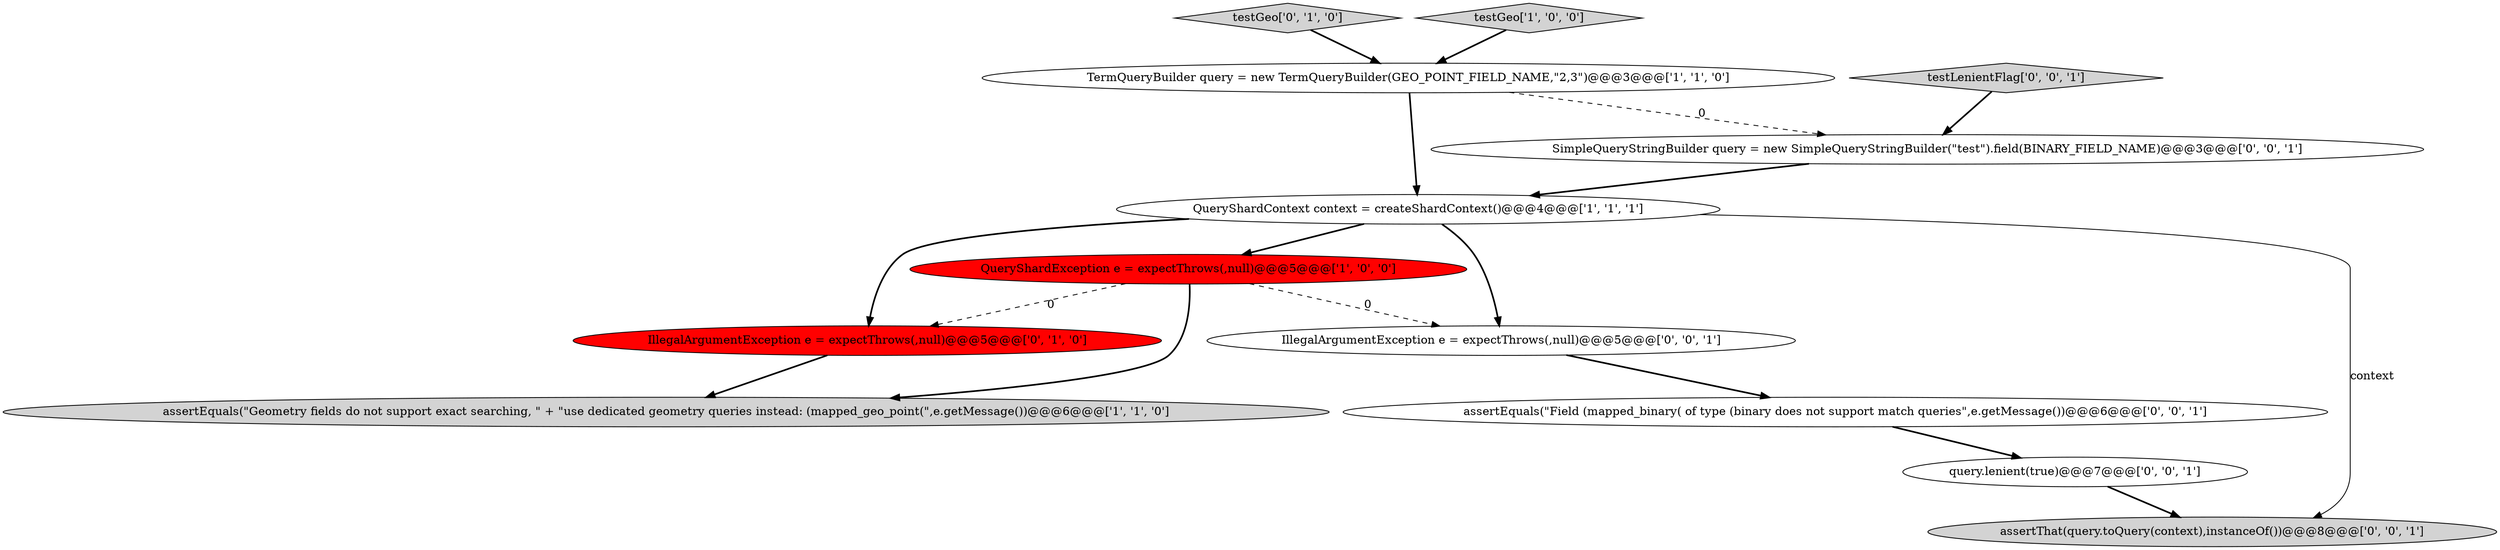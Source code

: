 digraph {
6 [style = filled, label = "testGeo['0', '1', '0']", fillcolor = lightgray, shape = diamond image = "AAA0AAABBB2BBB"];
5 [style = filled, label = "IllegalArgumentException e = expectThrows(,null)@@@5@@@['0', '1', '0']", fillcolor = red, shape = ellipse image = "AAA1AAABBB2BBB"];
4 [style = filled, label = "TermQueryBuilder query = new TermQueryBuilder(GEO_POINT_FIELD_NAME,\"2,3\")@@@3@@@['1', '1', '0']", fillcolor = white, shape = ellipse image = "AAA0AAABBB1BBB"];
3 [style = filled, label = "QueryShardException e = expectThrows(,null)@@@5@@@['1', '0', '0']", fillcolor = red, shape = ellipse image = "AAA1AAABBB1BBB"];
2 [style = filled, label = "testGeo['1', '0', '0']", fillcolor = lightgray, shape = diamond image = "AAA0AAABBB1BBB"];
7 [style = filled, label = "SimpleQueryStringBuilder query = new SimpleQueryStringBuilder(\"test\").field(BINARY_FIELD_NAME)@@@3@@@['0', '0', '1']", fillcolor = white, shape = ellipse image = "AAA0AAABBB3BBB"];
10 [style = filled, label = "assertEquals(\"Field (mapped_binary( of type (binary does not support match queries\",e.getMessage())@@@6@@@['0', '0', '1']", fillcolor = white, shape = ellipse image = "AAA0AAABBB3BBB"];
11 [style = filled, label = "query.lenient(true)@@@7@@@['0', '0', '1']", fillcolor = white, shape = ellipse image = "AAA0AAABBB3BBB"];
0 [style = filled, label = "assertEquals(\"Geometry fields do not support exact searching, \" + \"use dedicated geometry queries instead: (mapped_geo_point(\",e.getMessage())@@@6@@@['1', '1', '0']", fillcolor = lightgray, shape = ellipse image = "AAA0AAABBB1BBB"];
12 [style = filled, label = "IllegalArgumentException e = expectThrows(,null)@@@5@@@['0', '0', '1']", fillcolor = white, shape = ellipse image = "AAA0AAABBB3BBB"];
9 [style = filled, label = "assertThat(query.toQuery(context),instanceOf())@@@8@@@['0', '0', '1']", fillcolor = lightgray, shape = ellipse image = "AAA0AAABBB3BBB"];
8 [style = filled, label = "testLenientFlag['0', '0', '1']", fillcolor = lightgray, shape = diamond image = "AAA0AAABBB3BBB"];
1 [style = filled, label = "QueryShardContext context = createShardContext()@@@4@@@['1', '1', '1']", fillcolor = white, shape = ellipse image = "AAA0AAABBB1BBB"];
1->3 [style = bold, label=""];
1->5 [style = bold, label=""];
3->5 [style = dashed, label="0"];
6->4 [style = bold, label=""];
4->1 [style = bold, label=""];
12->10 [style = bold, label=""];
7->1 [style = bold, label=""];
10->11 [style = bold, label=""];
1->9 [style = solid, label="context"];
3->12 [style = dashed, label="0"];
5->0 [style = bold, label=""];
11->9 [style = bold, label=""];
2->4 [style = bold, label=""];
4->7 [style = dashed, label="0"];
3->0 [style = bold, label=""];
8->7 [style = bold, label=""];
1->12 [style = bold, label=""];
}
